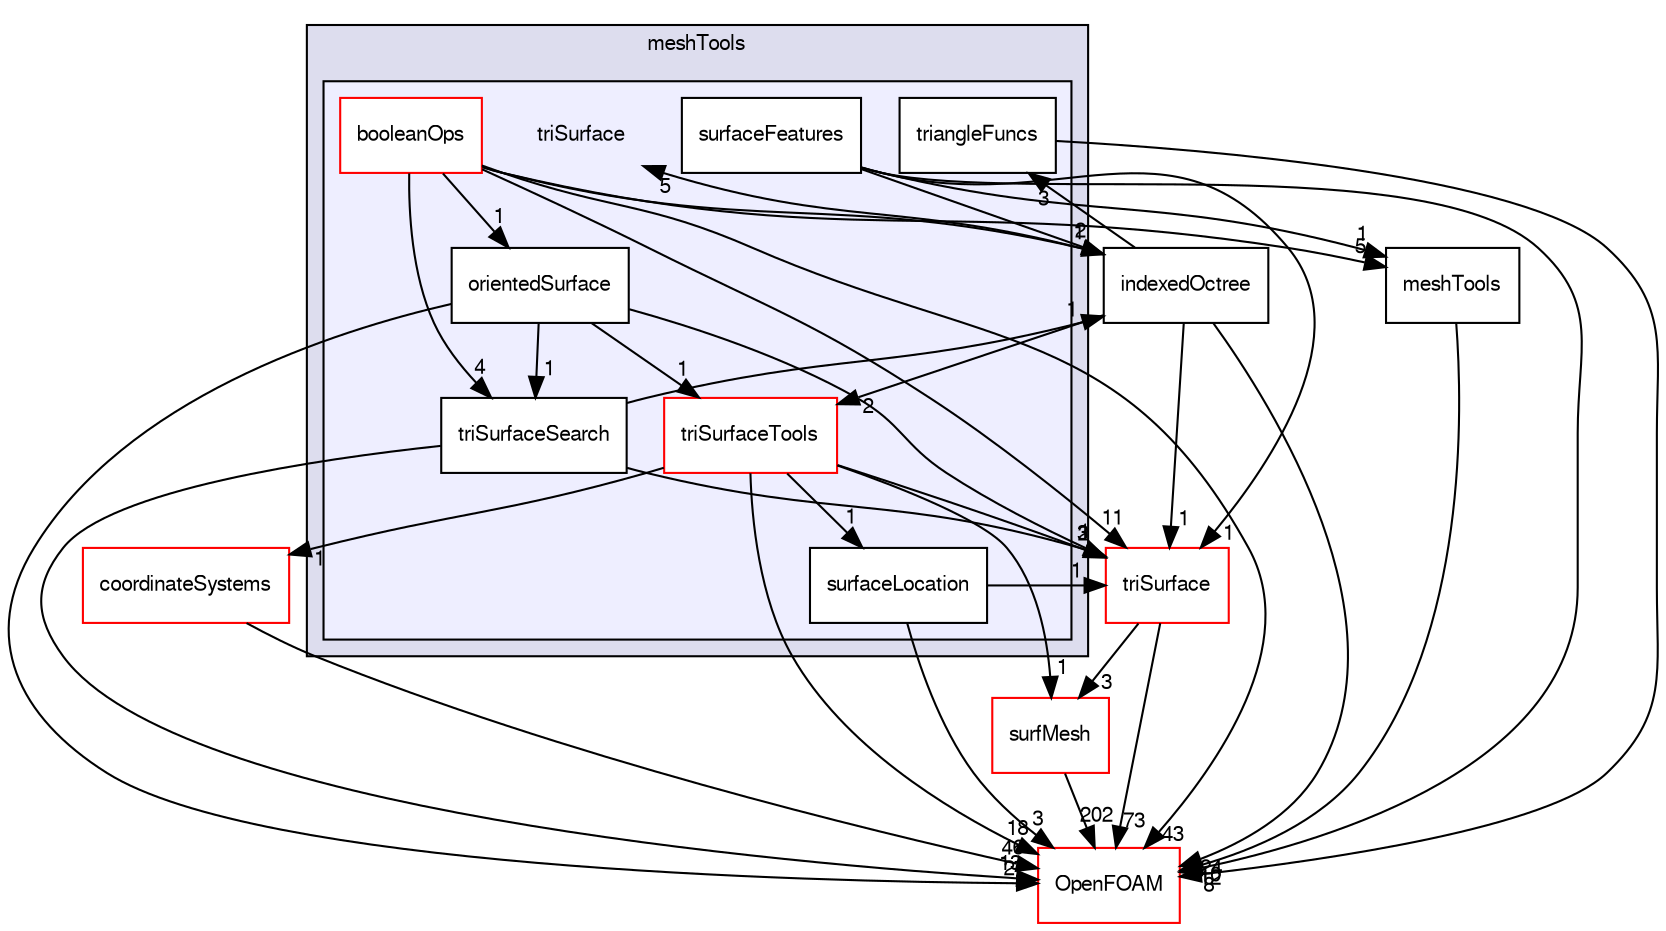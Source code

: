 digraph "src/meshTools/triSurface" {
  bgcolor=transparent;
  compound=true
  node [ fontsize="10", fontname="FreeSans"];
  edge [ labelfontsize="10", labelfontname="FreeSans"];
  subgraph clusterdir_ae30ad0bef50cf391b24c614251bb9fd {
    graph [ bgcolor="#ddddee", pencolor="black", label="meshTools" fontname="FreeSans", fontsize="10", URL="dir_ae30ad0bef50cf391b24c614251bb9fd.html"]
  subgraph clusterdir_2c4b96702ead4056d900947b6784ec65 {
    graph [ bgcolor="#eeeeff", pencolor="black", label="" URL="dir_2c4b96702ead4056d900947b6784ec65.html"];
    dir_2c4b96702ead4056d900947b6784ec65 [shape=plaintext label="triSurface"];
    dir_74d5f0ef26cbc0ed5739a8bd0c9545b2 [shape=box label="booleanOps" color="red" fillcolor="white" style="filled" URL="dir_74d5f0ef26cbc0ed5739a8bd0c9545b2.html"];
    dir_1e5edae9d759078229e47ceedd1169a4 [shape=box label="orientedSurface" color="black" fillcolor="white" style="filled" URL="dir_1e5edae9d759078229e47ceedd1169a4.html"];
    dir_c7ea400be066a7991c819dfdcc67c0c6 [shape=box label="surfaceFeatures" color="black" fillcolor="white" style="filled" URL="dir_c7ea400be066a7991c819dfdcc67c0c6.html"];
    dir_ead27caff0a8912de2fb37af6ae8601f [shape=box label="surfaceLocation" color="black" fillcolor="white" style="filled" URL="dir_ead27caff0a8912de2fb37af6ae8601f.html"];
    dir_efe5326f90bc47de0a96776a4489d5a5 [shape=box label="triangleFuncs" color="black" fillcolor="white" style="filled" URL="dir_efe5326f90bc47de0a96776a4489d5a5.html"];
    dir_db58b4bbfae9cbaaed3d5fced27a0a3c [shape=box label="triSurfaceSearch" color="black" fillcolor="white" style="filled" URL="dir_db58b4bbfae9cbaaed3d5fced27a0a3c.html"];
    dir_56d4675d6cba2354f9e9dda440c341f0 [shape=box label="triSurfaceTools" color="red" fillcolor="white" style="filled" URL="dir_56d4675d6cba2354f9e9dda440c341f0.html"];
  }
  }
  dir_daefbc79e43b4c6de930591d46791fc2 [shape=box label="indexedOctree" URL="dir_daefbc79e43b4c6de930591d46791fc2.html"];
  dir_0a88fe22feb23ce5f078a04a1df67721 [shape=box label="surfMesh" color="red" URL="dir_0a88fe22feb23ce5f078a04a1df67721.html"];
  dir_b63c002b7559990bd414058641eb48ad [shape=box label="triSurface" color="red" URL="dir_b63c002b7559990bd414058641eb48ad.html"];
  dir_ef4318ca2457c4f3bff34731aba1c8d7 [shape=box label="coordinateSystems" color="red" URL="dir_ef4318ca2457c4f3bff34731aba1c8d7.html"];
  dir_c5473ff19b20e6ec4dfe5c310b3778a8 [shape=box label="OpenFOAM" color="red" URL="dir_c5473ff19b20e6ec4dfe5c310b3778a8.html"];
  dir_ed89494532d84cde5bd7df6bbfcbe2dc [shape=box label="meshTools" URL="dir_ed89494532d84cde5bd7df6bbfcbe2dc.html"];
  dir_56d4675d6cba2354f9e9dda440c341f0->dir_0a88fe22feb23ce5f078a04a1df67721 [headlabel="1", labeldistance=1.5 headhref="dir_001688_002490.html"];
  dir_56d4675d6cba2354f9e9dda440c341f0->dir_b63c002b7559990bd414058641eb48ad [headlabel="2", labeldistance=1.5 headhref="dir_001688_002505.html"];
  dir_56d4675d6cba2354f9e9dda440c341f0->dir_ead27caff0a8912de2fb37af6ae8601f [headlabel="1", labeldistance=1.5 headhref="dir_001688_001685.html"];
  dir_56d4675d6cba2354f9e9dda440c341f0->dir_ef4318ca2457c4f3bff34731aba1c8d7 [headlabel="1", labeldistance=1.5 headhref="dir_001688_001598.html"];
  dir_56d4675d6cba2354f9e9dda440c341f0->dir_c5473ff19b20e6ec4dfe5c310b3778a8 [headlabel="18", labeldistance=1.5 headhref="dir_001688_001706.html"];
  dir_daefbc79e43b4c6de930591d46791fc2->dir_56d4675d6cba2354f9e9dda440c341f0 [headlabel="2", labeldistance=1.5 headhref="dir_001601_001688.html"];
  dir_daefbc79e43b4c6de930591d46791fc2->dir_b63c002b7559990bd414058641eb48ad [headlabel="1", labeldistance=1.5 headhref="dir_001601_002505.html"];
  dir_daefbc79e43b4c6de930591d46791fc2->dir_efe5326f90bc47de0a96776a4489d5a5 [headlabel="3", labeldistance=1.5 headhref="dir_001601_001686.html"];
  dir_daefbc79e43b4c6de930591d46791fc2->dir_2c4b96702ead4056d900947b6784ec65 [headlabel="5", labeldistance=1.5 headhref="dir_001601_001678.html"];
  dir_daefbc79e43b4c6de930591d46791fc2->dir_c5473ff19b20e6ec4dfe5c310b3778a8 [headlabel="24", labeldistance=1.5 headhref="dir_001601_001706.html"];
  dir_1e5edae9d759078229e47ceedd1169a4->dir_56d4675d6cba2354f9e9dda440c341f0 [headlabel="1", labeldistance=1.5 headhref="dir_001683_001688.html"];
  dir_1e5edae9d759078229e47ceedd1169a4->dir_b63c002b7559990bd414058641eb48ad [headlabel="1", labeldistance=1.5 headhref="dir_001683_002505.html"];
  dir_1e5edae9d759078229e47ceedd1169a4->dir_db58b4bbfae9cbaaed3d5fced27a0a3c [headlabel="1", labeldistance=1.5 headhref="dir_001683_001687.html"];
  dir_1e5edae9d759078229e47ceedd1169a4->dir_c5473ff19b20e6ec4dfe5c310b3778a8 [headlabel="2", labeldistance=1.5 headhref="dir_001683_001706.html"];
  dir_0a88fe22feb23ce5f078a04a1df67721->dir_c5473ff19b20e6ec4dfe5c310b3778a8 [headlabel="202", labeldistance=1.5 headhref="dir_002490_001706.html"];
  dir_b63c002b7559990bd414058641eb48ad->dir_0a88fe22feb23ce5f078a04a1df67721 [headlabel="3", labeldistance=1.5 headhref="dir_002505_002490.html"];
  dir_b63c002b7559990bd414058641eb48ad->dir_c5473ff19b20e6ec4dfe5c310b3778a8 [headlabel="73", labeldistance=1.5 headhref="dir_002505_001706.html"];
  dir_ead27caff0a8912de2fb37af6ae8601f->dir_b63c002b7559990bd414058641eb48ad [headlabel="1", labeldistance=1.5 headhref="dir_001685_002505.html"];
  dir_ead27caff0a8912de2fb37af6ae8601f->dir_c5473ff19b20e6ec4dfe5c310b3778a8 [headlabel="3", labeldistance=1.5 headhref="dir_001685_001706.html"];
  dir_ef4318ca2457c4f3bff34731aba1c8d7->dir_c5473ff19b20e6ec4dfe5c310b3778a8 [headlabel="46", labeldistance=1.5 headhref="dir_001598_001706.html"];
  dir_c7ea400be066a7991c819dfdcc67c0c6->dir_daefbc79e43b4c6de930591d46791fc2 [headlabel="2", labeldistance=1.5 headhref="dir_001684_001601.html"];
  dir_c7ea400be066a7991c819dfdcc67c0c6->dir_b63c002b7559990bd414058641eb48ad [headlabel="1", labeldistance=1.5 headhref="dir_001684_002505.html"];
  dir_c7ea400be066a7991c819dfdcc67c0c6->dir_c5473ff19b20e6ec4dfe5c310b3778a8 [headlabel="12", labeldistance=1.5 headhref="dir_001684_001706.html"];
  dir_c7ea400be066a7991c819dfdcc67c0c6->dir_ed89494532d84cde5bd7df6bbfcbe2dc [headlabel="1", labeldistance=1.5 headhref="dir_001684_001607.html"];
  dir_efe5326f90bc47de0a96776a4489d5a5->dir_c5473ff19b20e6ec4dfe5c310b3778a8 [headlabel="8", labeldistance=1.5 headhref="dir_001686_001706.html"];
  dir_db58b4bbfae9cbaaed3d5fced27a0a3c->dir_daefbc79e43b4c6de930591d46791fc2 [headlabel="1", labeldistance=1.5 headhref="dir_001687_001601.html"];
  dir_db58b4bbfae9cbaaed3d5fced27a0a3c->dir_b63c002b7559990bd414058641eb48ad [headlabel="3", labeldistance=1.5 headhref="dir_001687_002505.html"];
  dir_db58b4bbfae9cbaaed3d5fced27a0a3c->dir_c5473ff19b20e6ec4dfe5c310b3778a8 [headlabel="13", labeldistance=1.5 headhref="dir_001687_001706.html"];
  dir_ed89494532d84cde5bd7df6bbfcbe2dc->dir_c5473ff19b20e6ec4dfe5c310b3778a8 [headlabel="10", labeldistance=1.5 headhref="dir_001607_001706.html"];
  dir_74d5f0ef26cbc0ed5739a8bd0c9545b2->dir_daefbc79e43b4c6de930591d46791fc2 [headlabel="1", labeldistance=1.5 headhref="dir_001679_001601.html"];
  dir_74d5f0ef26cbc0ed5739a8bd0c9545b2->dir_1e5edae9d759078229e47ceedd1169a4 [headlabel="1", labeldistance=1.5 headhref="dir_001679_001683.html"];
  dir_74d5f0ef26cbc0ed5739a8bd0c9545b2->dir_b63c002b7559990bd414058641eb48ad [headlabel="11", labeldistance=1.5 headhref="dir_001679_002505.html"];
  dir_74d5f0ef26cbc0ed5739a8bd0c9545b2->dir_db58b4bbfae9cbaaed3d5fced27a0a3c [headlabel="4", labeldistance=1.5 headhref="dir_001679_001687.html"];
  dir_74d5f0ef26cbc0ed5739a8bd0c9545b2->dir_c5473ff19b20e6ec4dfe5c310b3778a8 [headlabel="43", labeldistance=1.5 headhref="dir_001679_001706.html"];
  dir_74d5f0ef26cbc0ed5739a8bd0c9545b2->dir_ed89494532d84cde5bd7df6bbfcbe2dc [headlabel="5", labeldistance=1.5 headhref="dir_001679_001607.html"];
}
